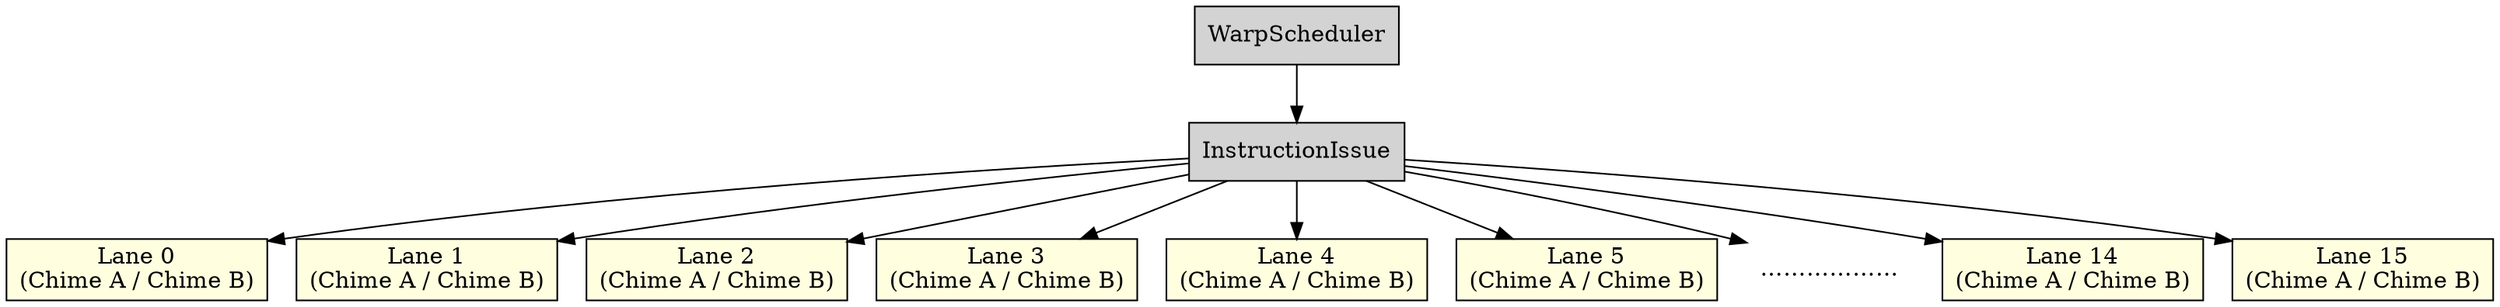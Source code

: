 digraph WarpSchedulerPipeline {
    rankdir=TB;
    node [shape=box, style=filled, fillcolor=lightgray];

    WarpScheduler -> InstructionIssue;
    InstructionIssue -> Lane0;
    InstructionIssue -> Lane1;
    InstructionIssue -> Lane2;
    InstructionIssue -> Lane3;
    InstructionIssue -> Lane4;
    InstructionIssue -> Lane5;
    InstructionIssue -> Placeholder;
    InstructionIssue -> Lane14;
    InstructionIssue -> Lane15;

    Lane0 [label="Lane 0\n(Chime A / Chime B)", fillcolor=lightyellow];
    Lane1 [label="Lane 1\n(Chime A / Chime B)", fillcolor=lightyellow];
    Lane2 [label="Lane 2\n(Chime A / Chime B)", fillcolor=lightyellow];
    Lane3 [label="Lane 3\n(Chime A / Chime B)", fillcolor=lightyellow];
    Lane4 [label="Lane 4\n(Chime A / Chime B)", fillcolor=lightyellow];
    Lane5 [label="Lane 5\n(Chime A / Chime B)", fillcolor=lightyellow];
    Placeholder [label="………………", shape=plaintext, fillcolor=white];
    Lane14 [label="Lane 14\n(Chime A / Chime B)", fillcolor=lightyellow];
    Lane15 [label="Lane 15\n(Chime A / Chime B)", fillcolor=lightyellow];
}
